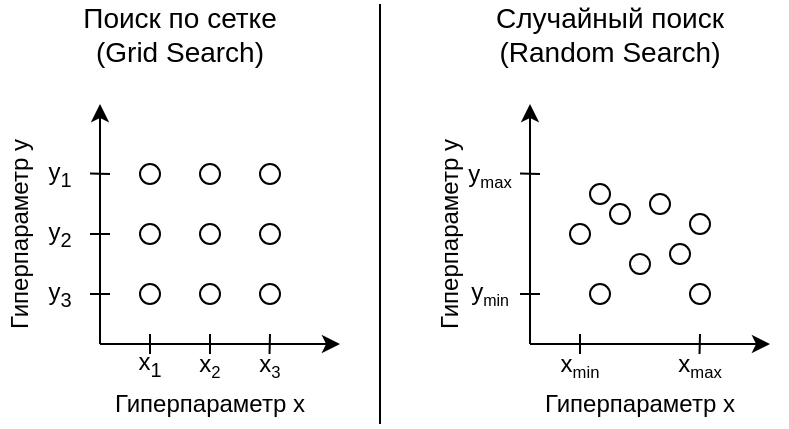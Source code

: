 <mxfile version="18.0.6" type="device"><diagram id="r99k-8Xv7_Ncee7RAwnu" name="Страница 1"><mxGraphModel dx="982" dy="583" grid="1" gridSize="10" guides="1" tooltips="1" connect="1" arrows="1" fold="1" page="1" pageScale="1" pageWidth="1654" pageHeight="1169" math="0" shadow="0"><root><mxCell id="0"/><mxCell id="1" parent="0"/><mxCell id="uH0CFKZddUb72DuzC5GT-1" value="" style="endArrow=classic;html=1;rounded=0;" edge="1" parent="1"><mxGeometry width="50" height="50" relative="1" as="geometry"><mxPoint x="480" y="600" as="sourcePoint"/><mxPoint x="480" y="480" as="targetPoint"/></mxGeometry></mxCell><mxCell id="uH0CFKZddUb72DuzC5GT-2" value="" style="endArrow=classic;html=1;rounded=0;" edge="1" parent="1"><mxGeometry width="50" height="50" relative="1" as="geometry"><mxPoint x="480" y="600" as="sourcePoint"/><mxPoint x="600" y="600" as="targetPoint"/></mxGeometry></mxCell><mxCell id="uH0CFKZddUb72DuzC5GT-3" value="" style="ellipse;whiteSpace=wrap;html=1;" vertex="1" parent="1"><mxGeometry x="500" y="570" width="10" height="10" as="geometry"/></mxCell><mxCell id="uH0CFKZddUb72DuzC5GT-5" value="" style="ellipse;whiteSpace=wrap;html=1;" vertex="1" parent="1"><mxGeometry x="530" y="570" width="10" height="10" as="geometry"/></mxCell><mxCell id="uH0CFKZddUb72DuzC5GT-6" value="" style="ellipse;whiteSpace=wrap;html=1;" vertex="1" parent="1"><mxGeometry x="560" y="570" width="10" height="10" as="geometry"/></mxCell><mxCell id="uH0CFKZddUb72DuzC5GT-10" value="" style="ellipse;whiteSpace=wrap;html=1;" vertex="1" parent="1"><mxGeometry x="500" y="540" width="10" height="10" as="geometry"/></mxCell><mxCell id="uH0CFKZddUb72DuzC5GT-11" value="" style="ellipse;whiteSpace=wrap;html=1;" vertex="1" parent="1"><mxGeometry x="530" y="540" width="10" height="10" as="geometry"/></mxCell><mxCell id="uH0CFKZddUb72DuzC5GT-12" value="" style="ellipse;whiteSpace=wrap;html=1;" vertex="1" parent="1"><mxGeometry x="560" y="540" width="10" height="10" as="geometry"/></mxCell><mxCell id="uH0CFKZddUb72DuzC5GT-13" value="" style="ellipse;whiteSpace=wrap;html=1;" vertex="1" parent="1"><mxGeometry x="500" y="510" width="10" height="10" as="geometry"/></mxCell><mxCell id="uH0CFKZddUb72DuzC5GT-14" value="" style="ellipse;whiteSpace=wrap;html=1;" vertex="1" parent="1"><mxGeometry x="530" y="510" width="10" height="10" as="geometry"/></mxCell><mxCell id="uH0CFKZddUb72DuzC5GT-15" value="" style="ellipse;whiteSpace=wrap;html=1;" vertex="1" parent="1"><mxGeometry x="560" y="510" width="10" height="10" as="geometry"/></mxCell><mxCell id="uH0CFKZddUb72DuzC5GT-17" value="" style="endArrow=none;html=1;rounded=0;" edge="1" parent="1"><mxGeometry width="50" height="50" relative="1" as="geometry"><mxPoint x="505" y="595" as="sourcePoint"/><mxPoint x="505" y="605" as="targetPoint"/></mxGeometry></mxCell><mxCell id="uH0CFKZddUb72DuzC5GT-19" value="" style="endArrow=none;html=1;rounded=0;" edge="1" parent="1"><mxGeometry width="50" height="50" relative="1" as="geometry"><mxPoint x="535" y="595" as="sourcePoint"/><mxPoint x="535" y="605" as="targetPoint"/></mxGeometry></mxCell><mxCell id="uH0CFKZddUb72DuzC5GT-21" value="" style="endArrow=none;html=1;rounded=0;" edge="1" parent="1"><mxGeometry width="50" height="50" relative="1" as="geometry"><mxPoint x="565" y="595" as="sourcePoint"/><mxPoint x="564.76" y="605" as="targetPoint"/></mxGeometry></mxCell><mxCell id="uH0CFKZddUb72DuzC5GT-22" value="" style="endArrow=none;html=1;rounded=0;" edge="1" parent="1"><mxGeometry width="50" height="50" relative="1" as="geometry"><mxPoint x="485" y="575" as="sourcePoint"/><mxPoint x="475" y="575" as="targetPoint"/></mxGeometry></mxCell><mxCell id="uH0CFKZddUb72DuzC5GT-23" value="" style="endArrow=none;html=1;rounded=0;" edge="1" parent="1"><mxGeometry width="50" height="50" relative="1" as="geometry"><mxPoint x="485" y="545" as="sourcePoint"/><mxPoint x="475" y="545" as="targetPoint"/></mxGeometry></mxCell><mxCell id="uH0CFKZddUb72DuzC5GT-24" value="" style="endArrow=none;html=1;rounded=0;" edge="1" parent="1"><mxGeometry width="50" height="50" relative="1" as="geometry"><mxPoint x="485" y="515" as="sourcePoint"/><mxPoint x="475" y="514.76" as="targetPoint"/></mxGeometry></mxCell><mxCell id="uH0CFKZddUb72DuzC5GT-27" value="x&lt;sub&gt;1&lt;/sub&gt;" style="text;html=1;strokeColor=none;fillColor=none;align=center;verticalAlign=middle;whiteSpace=wrap;rounded=0;" vertex="1" parent="1"><mxGeometry x="495" y="605" width="20" height="10" as="geometry"/></mxCell><mxCell id="uH0CFKZddUb72DuzC5GT-28" value="x&lt;span style=&quot;font-size: 10px;&quot;&gt;&lt;sub&gt;2&lt;/sub&gt;&lt;/span&gt;" style="text;html=1;strokeColor=none;fillColor=none;align=center;verticalAlign=middle;whiteSpace=wrap;rounded=0;" vertex="1" parent="1"><mxGeometry x="525" y="605" width="20" height="10" as="geometry"/></mxCell><mxCell id="uH0CFKZddUb72DuzC5GT-29" value="x&lt;span style=&quot;font-size: 10px;&quot;&gt;&lt;sub&gt;3&lt;/sub&gt;&lt;/span&gt;" style="text;html=1;strokeColor=none;fillColor=none;align=center;verticalAlign=middle;whiteSpace=wrap;rounded=0;" vertex="1" parent="1"><mxGeometry x="555" y="605" width="20" height="10" as="geometry"/></mxCell><mxCell id="uH0CFKZddUb72DuzC5GT-30" value="Гиперпараметр x" style="text;html=1;strokeColor=none;fillColor=none;align=center;verticalAlign=middle;whiteSpace=wrap;rounded=0;" vertex="1" parent="1"><mxGeometry x="480" y="620" width="110" height="20" as="geometry"/></mxCell><mxCell id="uH0CFKZddUb72DuzC5GT-31" value="&lt;span style=&quot;font-size: 12px;&quot;&gt;y&lt;/span&gt;&lt;sub&gt;1&lt;/sub&gt;" style="text;html=1;strokeColor=none;fillColor=none;align=center;verticalAlign=middle;whiteSpace=wrap;rounded=0;" vertex="1" parent="1"><mxGeometry x="450" y="510" width="20" height="10" as="geometry"/></mxCell><mxCell id="uH0CFKZddUb72DuzC5GT-32" value="&lt;span style=&quot;font-size: 12px;&quot;&gt;y&lt;/span&gt;&lt;sub&gt;2&lt;/sub&gt;" style="text;html=1;strokeColor=none;fillColor=none;align=center;verticalAlign=middle;whiteSpace=wrap;rounded=0;" vertex="1" parent="1"><mxGeometry x="450" y="540" width="20" height="10" as="geometry"/></mxCell><mxCell id="uH0CFKZddUb72DuzC5GT-33" value="&lt;span style=&quot;font-size: 12px;&quot;&gt;y&lt;/span&gt;&lt;sub&gt;3&lt;/sub&gt;" style="text;html=1;strokeColor=none;fillColor=none;align=center;verticalAlign=middle;whiteSpace=wrap;rounded=0;" vertex="1" parent="1"><mxGeometry x="450" y="570" width="20" height="10" as="geometry"/></mxCell><mxCell id="uH0CFKZddUb72DuzC5GT-34" value="Гиперпараметр y" style="text;html=1;strokeColor=none;fillColor=none;align=center;verticalAlign=middle;whiteSpace=wrap;rounded=0;rotation=-90;" vertex="1" parent="1"><mxGeometry x="385" y="535" width="110" height="20" as="geometry"/></mxCell><mxCell id="uH0CFKZddUb72DuzC5GT-35" value="&lt;font style=&quot;font-size: 14px;&quot;&gt;Поиск по сетке &lt;br&gt;(Grid Search)&lt;/font&gt;" style="text;html=1;strokeColor=none;fillColor=none;align=center;verticalAlign=middle;whiteSpace=wrap;rounded=0;" vertex="1" parent="1"><mxGeometry x="440" y="430" width="160" height="30" as="geometry"/></mxCell><mxCell id="uH0CFKZddUb72DuzC5GT-36" value="" style="endArrow=classic;html=1;rounded=0;" edge="1" parent="1"><mxGeometry width="50" height="50" relative="1" as="geometry"><mxPoint x="695" y="600" as="sourcePoint"/><mxPoint x="695" y="480" as="targetPoint"/></mxGeometry></mxCell><mxCell id="uH0CFKZddUb72DuzC5GT-37" value="" style="endArrow=classic;html=1;rounded=0;" edge="1" parent="1"><mxGeometry width="50" height="50" relative="1" as="geometry"><mxPoint x="695" y="600" as="sourcePoint"/><mxPoint x="815" y="600" as="targetPoint"/></mxGeometry></mxCell><mxCell id="uH0CFKZddUb72DuzC5GT-38" value="" style="ellipse;whiteSpace=wrap;html=1;" vertex="1" parent="1"><mxGeometry x="725" y="570" width="10" height="10" as="geometry"/></mxCell><mxCell id="uH0CFKZddUb72DuzC5GT-39" value="" style="ellipse;whiteSpace=wrap;html=1;" vertex="1" parent="1"><mxGeometry x="745" y="555" width="10" height="10" as="geometry"/></mxCell><mxCell id="uH0CFKZddUb72DuzC5GT-40" value="" style="ellipse;whiteSpace=wrap;html=1;" vertex="1" parent="1"><mxGeometry x="775" y="570" width="10" height="10" as="geometry"/></mxCell><mxCell id="uH0CFKZddUb72DuzC5GT-41" value="" style="ellipse;whiteSpace=wrap;html=1;" vertex="1" parent="1"><mxGeometry x="715" y="540" width="10" height="10" as="geometry"/></mxCell><mxCell id="uH0CFKZddUb72DuzC5GT-42" value="" style="ellipse;whiteSpace=wrap;html=1;" vertex="1" parent="1"><mxGeometry x="735" y="530" width="10" height="10" as="geometry"/></mxCell><mxCell id="uH0CFKZddUb72DuzC5GT-43" value="" style="ellipse;whiteSpace=wrap;html=1;" vertex="1" parent="1"><mxGeometry x="765" y="550" width="10" height="10" as="geometry"/></mxCell><mxCell id="uH0CFKZddUb72DuzC5GT-44" value="" style="ellipse;whiteSpace=wrap;html=1;" vertex="1" parent="1"><mxGeometry x="725" y="520" width="10" height="10" as="geometry"/></mxCell><mxCell id="uH0CFKZddUb72DuzC5GT-45" value="" style="ellipse;whiteSpace=wrap;html=1;" vertex="1" parent="1"><mxGeometry x="755" y="525" width="10" height="10" as="geometry"/></mxCell><mxCell id="uH0CFKZddUb72DuzC5GT-46" value="" style="ellipse;whiteSpace=wrap;html=1;" vertex="1" parent="1"><mxGeometry x="775" y="535" width="10" height="10" as="geometry"/></mxCell><mxCell id="uH0CFKZddUb72DuzC5GT-47" value="" style="endArrow=none;html=1;rounded=0;" edge="1" parent="1"><mxGeometry width="50" height="50" relative="1" as="geometry"><mxPoint x="720" y="595" as="sourcePoint"/><mxPoint x="720" y="605" as="targetPoint"/></mxGeometry></mxCell><mxCell id="uH0CFKZddUb72DuzC5GT-49" value="" style="endArrow=none;html=1;rounded=0;" edge="1" parent="1"><mxGeometry width="50" height="50" relative="1" as="geometry"><mxPoint x="780" y="595" as="sourcePoint"/><mxPoint x="779.76" y="605" as="targetPoint"/></mxGeometry></mxCell><mxCell id="uH0CFKZddUb72DuzC5GT-50" value="" style="endArrow=none;html=1;rounded=0;" edge="1" parent="1"><mxGeometry width="50" height="50" relative="1" as="geometry"><mxPoint x="700" y="575" as="sourcePoint"/><mxPoint x="690" y="575" as="targetPoint"/></mxGeometry></mxCell><mxCell id="uH0CFKZddUb72DuzC5GT-52" value="" style="endArrow=none;html=1;rounded=0;" edge="1" parent="1"><mxGeometry width="50" height="50" relative="1" as="geometry"><mxPoint x="700" y="515" as="sourcePoint"/><mxPoint x="690" y="514.76" as="targetPoint"/></mxGeometry></mxCell><mxCell id="uH0CFKZddUb72DuzC5GT-53" value="x&lt;span style=&quot;font-size: 10px;&quot;&gt;&lt;sub&gt;min&lt;/sub&gt;&lt;/span&gt;" style="text;html=1;strokeColor=none;fillColor=none;align=center;verticalAlign=middle;whiteSpace=wrap;rounded=0;" vertex="1" parent="1"><mxGeometry x="710" y="605" width="20" height="10" as="geometry"/></mxCell><mxCell id="uH0CFKZddUb72DuzC5GT-54" value="x&lt;span style=&quot;font-size: 10px;&quot;&gt;&lt;sub&gt;max&lt;/sub&gt;&lt;/span&gt;" style="text;html=1;strokeColor=none;fillColor=none;align=center;verticalAlign=middle;whiteSpace=wrap;rounded=0;" vertex="1" parent="1"><mxGeometry x="770" y="605" width="20" height="10" as="geometry"/></mxCell><mxCell id="uH0CFKZddUb72DuzC5GT-56" value="Гиперпараметр x" style="text;html=1;strokeColor=none;fillColor=none;align=center;verticalAlign=middle;whiteSpace=wrap;rounded=0;" vertex="1" parent="1"><mxGeometry x="695" y="620" width="110" height="20" as="geometry"/></mxCell><mxCell id="uH0CFKZddUb72DuzC5GT-57" value="&lt;span style=&quot;font-size: 12px;&quot;&gt;y&lt;/span&gt;&lt;span style=&quot;font-size: 10px;&quot;&gt;&lt;sub&gt;max&lt;/sub&gt;&lt;/span&gt;" style="text;html=1;strokeColor=none;fillColor=none;align=center;verticalAlign=middle;whiteSpace=wrap;rounded=0;" vertex="1" parent="1"><mxGeometry x="665" y="510" width="20" height="10" as="geometry"/></mxCell><mxCell id="uH0CFKZddUb72DuzC5GT-58" value="&lt;span style=&quot;font-size: 12px;&quot;&gt;y&lt;/span&gt;&lt;sub&gt;&lt;font style=&quot;font-size: 8px;&quot;&gt;min&lt;/font&gt;&lt;/sub&gt;" style="text;html=1;strokeColor=none;fillColor=none;align=center;verticalAlign=middle;whiteSpace=wrap;rounded=0;" vertex="1" parent="1"><mxGeometry x="665" y="570" width="20" height="10" as="geometry"/></mxCell><mxCell id="uH0CFKZddUb72DuzC5GT-60" value="Гиперпараметр y" style="text;html=1;strokeColor=none;fillColor=none;align=center;verticalAlign=middle;whiteSpace=wrap;rounded=0;rotation=-90;" vertex="1" parent="1"><mxGeometry x="600" y="535" width="110" height="20" as="geometry"/></mxCell><mxCell id="uH0CFKZddUb72DuzC5GT-61" value="&lt;font style=&quot;font-size: 14px;&quot;&gt;Случайный поиск&lt;br&gt;(Random Search)&lt;/font&gt;" style="text;html=1;strokeColor=none;fillColor=none;align=center;verticalAlign=middle;whiteSpace=wrap;rounded=0;" vertex="1" parent="1"><mxGeometry x="655" y="430" width="160" height="30" as="geometry"/></mxCell><mxCell id="uH0CFKZddUb72DuzC5GT-64" value="" style="endArrow=none;html=1;rounded=0;fontSize=8;" edge="1" parent="1"><mxGeometry width="50" height="50" relative="1" as="geometry"><mxPoint x="620" y="430" as="sourcePoint"/><mxPoint x="620" y="640" as="targetPoint"/></mxGeometry></mxCell></root></mxGraphModel></diagram></mxfile>